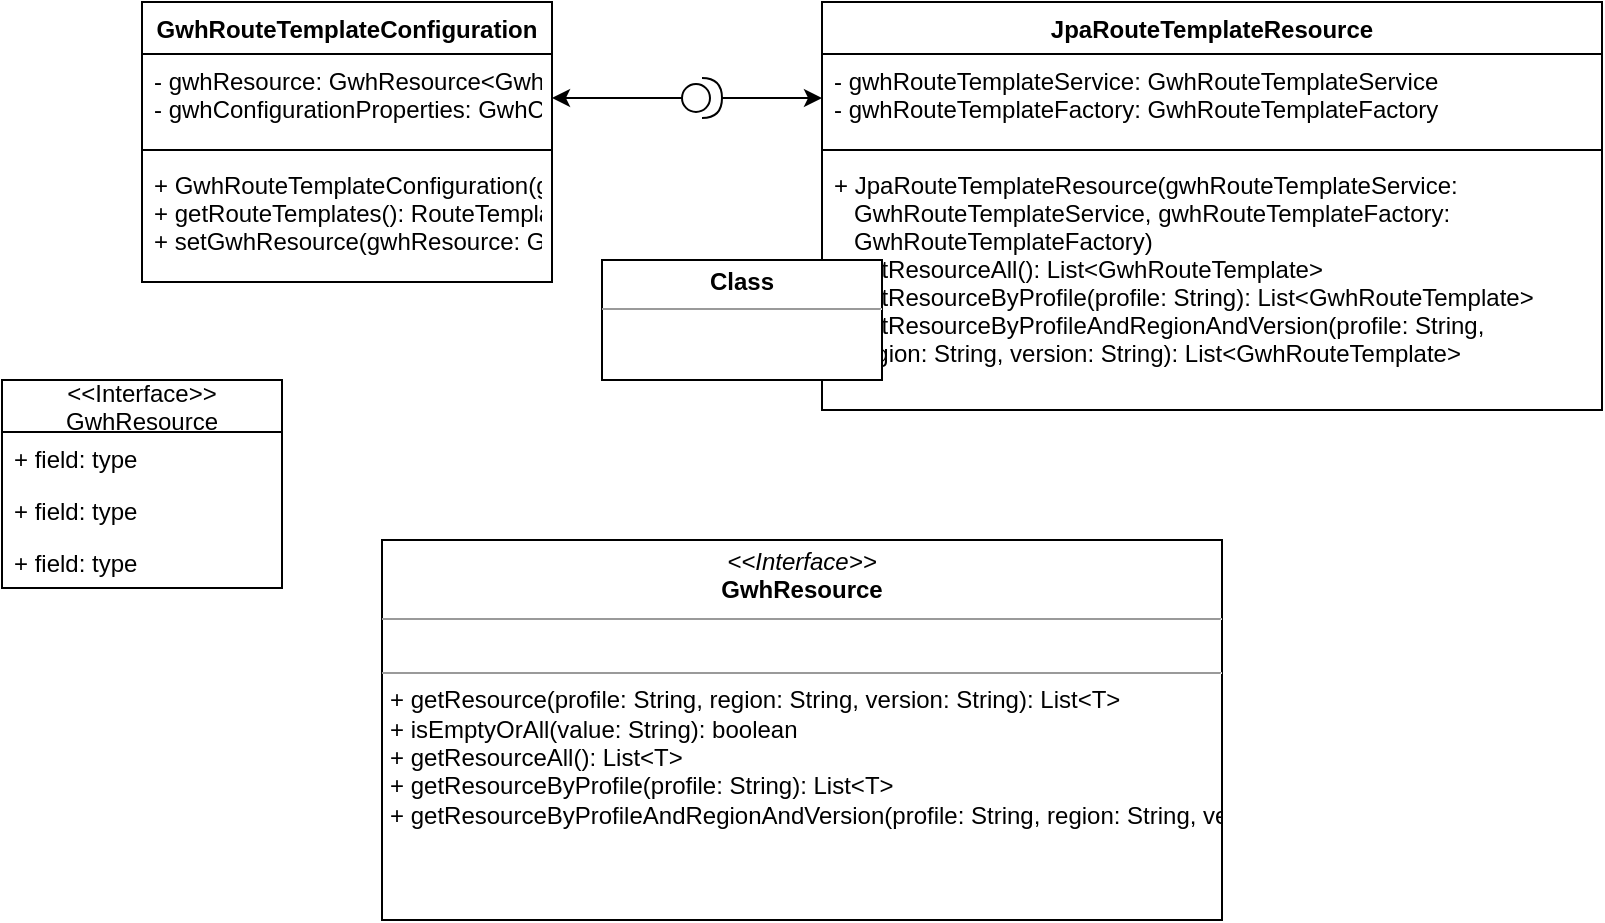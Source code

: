 <mxfile>
    <diagram id="_-_ot_-ajUC9FUWBtCAo" name="Page-1">
        <mxGraphModel dx="977" dy="732" grid="1" gridSize="10" guides="1" tooltips="1" connect="1" arrows="1" fold="1" page="1" pageScale="1" pageWidth="850" pageHeight="1100" math="0" shadow="0">
            <root>
                <mxCell id="0"/>
                <mxCell id="1" parent="0"/>
                <mxCell id="3" value="JpaRouteTemplateResource" style="swimlane;fontStyle=1;align=center;verticalAlign=top;childLayout=stackLayout;horizontal=1;startSize=26;horizontalStack=0;resizeParent=1;resizeParentMax=0;resizeLast=0;collapsible=1;marginBottom=0;" vertex="1" parent="1">
                    <mxGeometry x="440" y="211" width="390" height="204" as="geometry"/>
                </mxCell>
                <mxCell id="4" value="- gwhRouteTemplateService: GwhRouteTemplateService &#10;- gwhRouteTemplateFactory: GwhRouteTemplateFactory " style="text;strokeColor=none;fillColor=none;align=left;verticalAlign=top;spacingLeft=4;spacingRight=4;overflow=hidden;rotatable=0;points=[[0,0.5],[1,0.5]];portConstraint=eastwest;" vertex="1" parent="3">
                    <mxGeometry y="26" width="390" height="44" as="geometry"/>
                </mxCell>
                <mxCell id="5" value="" style="line;strokeWidth=1;fillColor=none;align=left;verticalAlign=middle;spacingTop=-1;spacingLeft=3;spacingRight=3;rotatable=0;labelPosition=right;points=[];portConstraint=eastwest;strokeColor=inherit;" vertex="1" parent="3">
                    <mxGeometry y="70" width="390" height="8" as="geometry"/>
                </mxCell>
                <mxCell id="6" value="+ JpaRouteTemplateResource(gwhRouteTemplateService: &#10;   GwhRouteTemplateService, gwhRouteTemplateFactory: &#10;   GwhRouteTemplateFactory) &#10;+ getResourceAll(): List&lt;GwhRouteTemplate&gt; &#10;+ getResourceByProfile(profile: String): List&lt;GwhRouteTemplate&gt; &#10;+ getResourceByProfileAndRegionAndVersion(profile: String, &#10;   region: String, version: String): List&lt;GwhRouteTemplate&gt;" style="text;strokeColor=none;fillColor=none;align=left;verticalAlign=top;spacingLeft=4;spacingRight=4;overflow=hidden;rotatable=0;points=[[0,0.5],[1,0.5]];portConstraint=eastwest;" vertex="1" parent="3">
                    <mxGeometry y="78" width="390" height="126" as="geometry"/>
                </mxCell>
                <mxCell id="7" value="GwhRouteTemplateConfiguration" style="swimlane;fontStyle=1;align=center;verticalAlign=top;childLayout=stackLayout;horizontal=1;startSize=26;horizontalStack=0;resizeParent=1;resizeParentMax=0;resizeLast=0;collapsible=1;marginBottom=0;" vertex="1" parent="1">
                    <mxGeometry x="100" y="211" width="205" height="140" as="geometry"/>
                </mxCell>
                <mxCell id="8" value="- gwhResource: GwhResource&lt;GwhRouteTemplate&gt; &#10;- gwhConfigurationProperties: GwhConfigurationProperties" style="text;strokeColor=none;fillColor=none;align=left;verticalAlign=top;spacingLeft=4;spacingRight=4;overflow=hidden;rotatable=0;points=[[0,0.5],[1,0.5]];portConstraint=eastwest;" vertex="1" parent="7">
                    <mxGeometry y="26" width="205" height="44" as="geometry"/>
                </mxCell>
                <mxCell id="9" value="" style="line;strokeWidth=1;fillColor=none;align=left;verticalAlign=middle;spacingTop=-1;spacingLeft=3;spacingRight=3;rotatable=0;labelPosition=right;points=[];portConstraint=eastwest;strokeColor=inherit;" vertex="1" parent="7">
                    <mxGeometry y="70" width="205" height="8" as="geometry"/>
                </mxCell>
                <mxCell id="10" value="+ GwhRouteTemplateConfiguration(gwhConfigurationProperties:GwhConfigurationProperties)&#10;+ getRouteTemplates(): RouteTemplateParameterSource &#10;+ setGwhResource(gwhResource: GwhResource&lt;GwhRouteTemplate&gt;):void  " style="text;strokeColor=none;fillColor=none;align=left;verticalAlign=top;spacingLeft=4;spacingRight=4;overflow=hidden;rotatable=0;points=[[0,0.5],[1,0.5]];portConstraint=eastwest;" vertex="1" parent="7">
                    <mxGeometry y="78" width="205" height="62" as="geometry"/>
                </mxCell>
                <mxCell id="16" value="" style="html=1;entryX=1;entryY=0.5;entryDx=0;entryDy=0;" edge="1" parent="1" source="15" target="8">
                    <mxGeometry relative="1" as="geometry"/>
                </mxCell>
                <mxCell id="17" value="" style="edgeStyle=none;html=1;entryX=0;entryY=0.5;entryDx=0;entryDy=0;" edge="1" parent="1" source="15" target="4">
                    <mxGeometry relative="1" as="geometry"/>
                </mxCell>
                <mxCell id="15" value="" style="shape=providedRequiredInterface;html=1;verticalLabelPosition=bottom;sketch=0;" vertex="1" parent="1">
                    <mxGeometry x="370" y="249" width="20" height="20" as="geometry"/>
                </mxCell>
                <mxCell id="19" value="&lt;p style=&quot;margin:0px;margin-top:4px;text-align:center;&quot;&gt;&lt;i&gt;&amp;lt;&amp;lt;Interface&amp;gt;&amp;gt;&lt;/i&gt;&lt;br&gt;&lt;b&gt;GwhResource&lt;/b&gt;&lt;/p&gt;&lt;hr size=&quot;1&quot;&gt;&lt;p style=&quot;margin:0px;margin-left:4px;&quot;&gt;&lt;br&gt;&lt;/p&gt;&lt;hr size=&quot;1&quot;&gt;&lt;p style=&quot;margin:0px;margin-left:4px;&quot;&gt;+ getResource(profile: String, region: String, version: String): List&amp;lt;T&amp;gt;&amp;nbsp;&lt;/p&gt;&lt;p style=&quot;margin:0px;margin-left:4px;&quot;&gt;+ isEmptyOrAll(value: String): boolean&amp;nbsp;&lt;/p&gt;&lt;p style=&quot;margin:0px;margin-left:4px;&quot;&gt;+ getResourceAll(): List&amp;lt;T&amp;gt;&amp;nbsp;&lt;/p&gt;&lt;p style=&quot;margin:0px;margin-left:4px;&quot;&gt;+ getResourceByProfile(profile: String): List&amp;lt;T&amp;gt;&amp;nbsp;&lt;/p&gt;&lt;p style=&quot;margin:0px;margin-left:4px;&quot;&gt;+ getResourceByProfileAndRegionAndVersion(profile: String, region: String, version: String): List&amp;lt;T&amp;gt;&amp;nbsp;&lt;br&gt;&lt;/p&gt;" style="verticalAlign=top;align=left;overflow=fill;fontSize=12;fontFamily=Helvetica;html=1;" vertex="1" parent="1">
                    <mxGeometry x="220" y="480" width="420" height="190" as="geometry"/>
                </mxCell>
                <mxCell id="21" value="&lt;&lt;Interface&gt;&gt;&#10;GwhResource" style="swimlane;fontStyle=0;childLayout=stackLayout;horizontal=1;startSize=26;fillColor=none;horizontalStack=0;resizeParent=1;resizeParentMax=0;resizeLast=0;collapsible=1;marginBottom=0;" vertex="1" parent="1">
                    <mxGeometry x="30" y="400" width="140" height="104" as="geometry"/>
                </mxCell>
                <mxCell id="22" value="+ field: type" style="text;strokeColor=none;fillColor=none;align=left;verticalAlign=top;spacingLeft=4;spacingRight=4;overflow=hidden;rotatable=0;points=[[0,0.5],[1,0.5]];portConstraint=eastwest;" vertex="1" parent="21">
                    <mxGeometry y="26" width="140" height="26" as="geometry"/>
                </mxCell>
                <mxCell id="23" value="+ field: type" style="text;strokeColor=none;fillColor=none;align=left;verticalAlign=top;spacingLeft=4;spacingRight=4;overflow=hidden;rotatable=0;points=[[0,0.5],[1,0.5]];portConstraint=eastwest;" vertex="1" parent="21">
                    <mxGeometry y="52" width="140" height="26" as="geometry"/>
                </mxCell>
                <mxCell id="24" value="+ field: type" style="text;strokeColor=none;fillColor=none;align=left;verticalAlign=top;spacingLeft=4;spacingRight=4;overflow=hidden;rotatable=0;points=[[0,0.5],[1,0.5]];portConstraint=eastwest;" vertex="1" parent="21">
                    <mxGeometry y="78" width="140" height="26" as="geometry"/>
                </mxCell>
                <mxCell id="25" value="&lt;p style=&quot;margin:0px;margin-top:4px;text-align:center;&quot;&gt;&lt;b&gt;Class&lt;/b&gt;&lt;/p&gt;&lt;hr size=&quot;1&quot;/&gt;&lt;div style=&quot;height:2px;&quot;&gt;&lt;/div&gt;" style="verticalAlign=top;align=left;overflow=fill;fontSize=12;fontFamily=Helvetica;html=1;" vertex="1" parent="1">
                    <mxGeometry x="330" y="340" width="140" height="60" as="geometry"/>
                </mxCell>
            </root>
        </mxGraphModel>
    </diagram>
</mxfile>